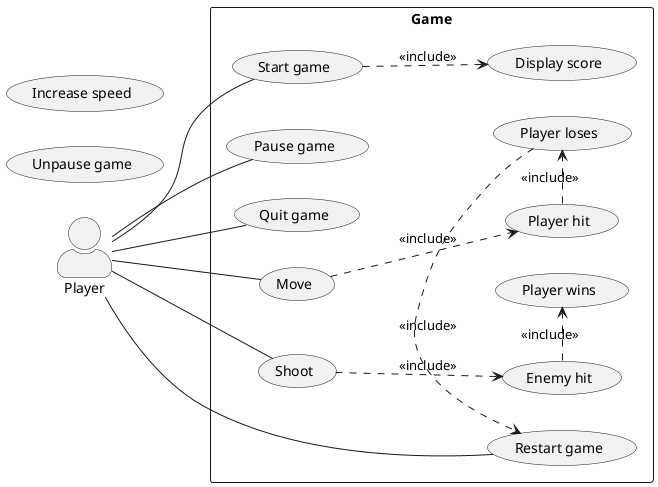 @startuml
left to right direction
skinparam packageStyle rect
skinparam actorStyle awesome
actor Player
rectangle Game {
    Player -- (Start game)
    Player -- (Pause game)
    Player -- (Quit game)
    Player -- (Move)
    (Move) .down.> (Player hit) : <<include>>
    (Player hit) .right.> (Player loses) : <<include>>
    Player -- (Shoot)
    (Shoot) .down.> (Enemy hit) : <<include>>
    (Enemy hit) .right.> (Player wins) : <<include>>
    (Start game) .down.> (Display score) : <<include>>
    Player -- (Restart game)
    (Player loses) .right.> (Restart game) : <<include>>
}
(Unpause game)
(Increase speed)
@enduml
